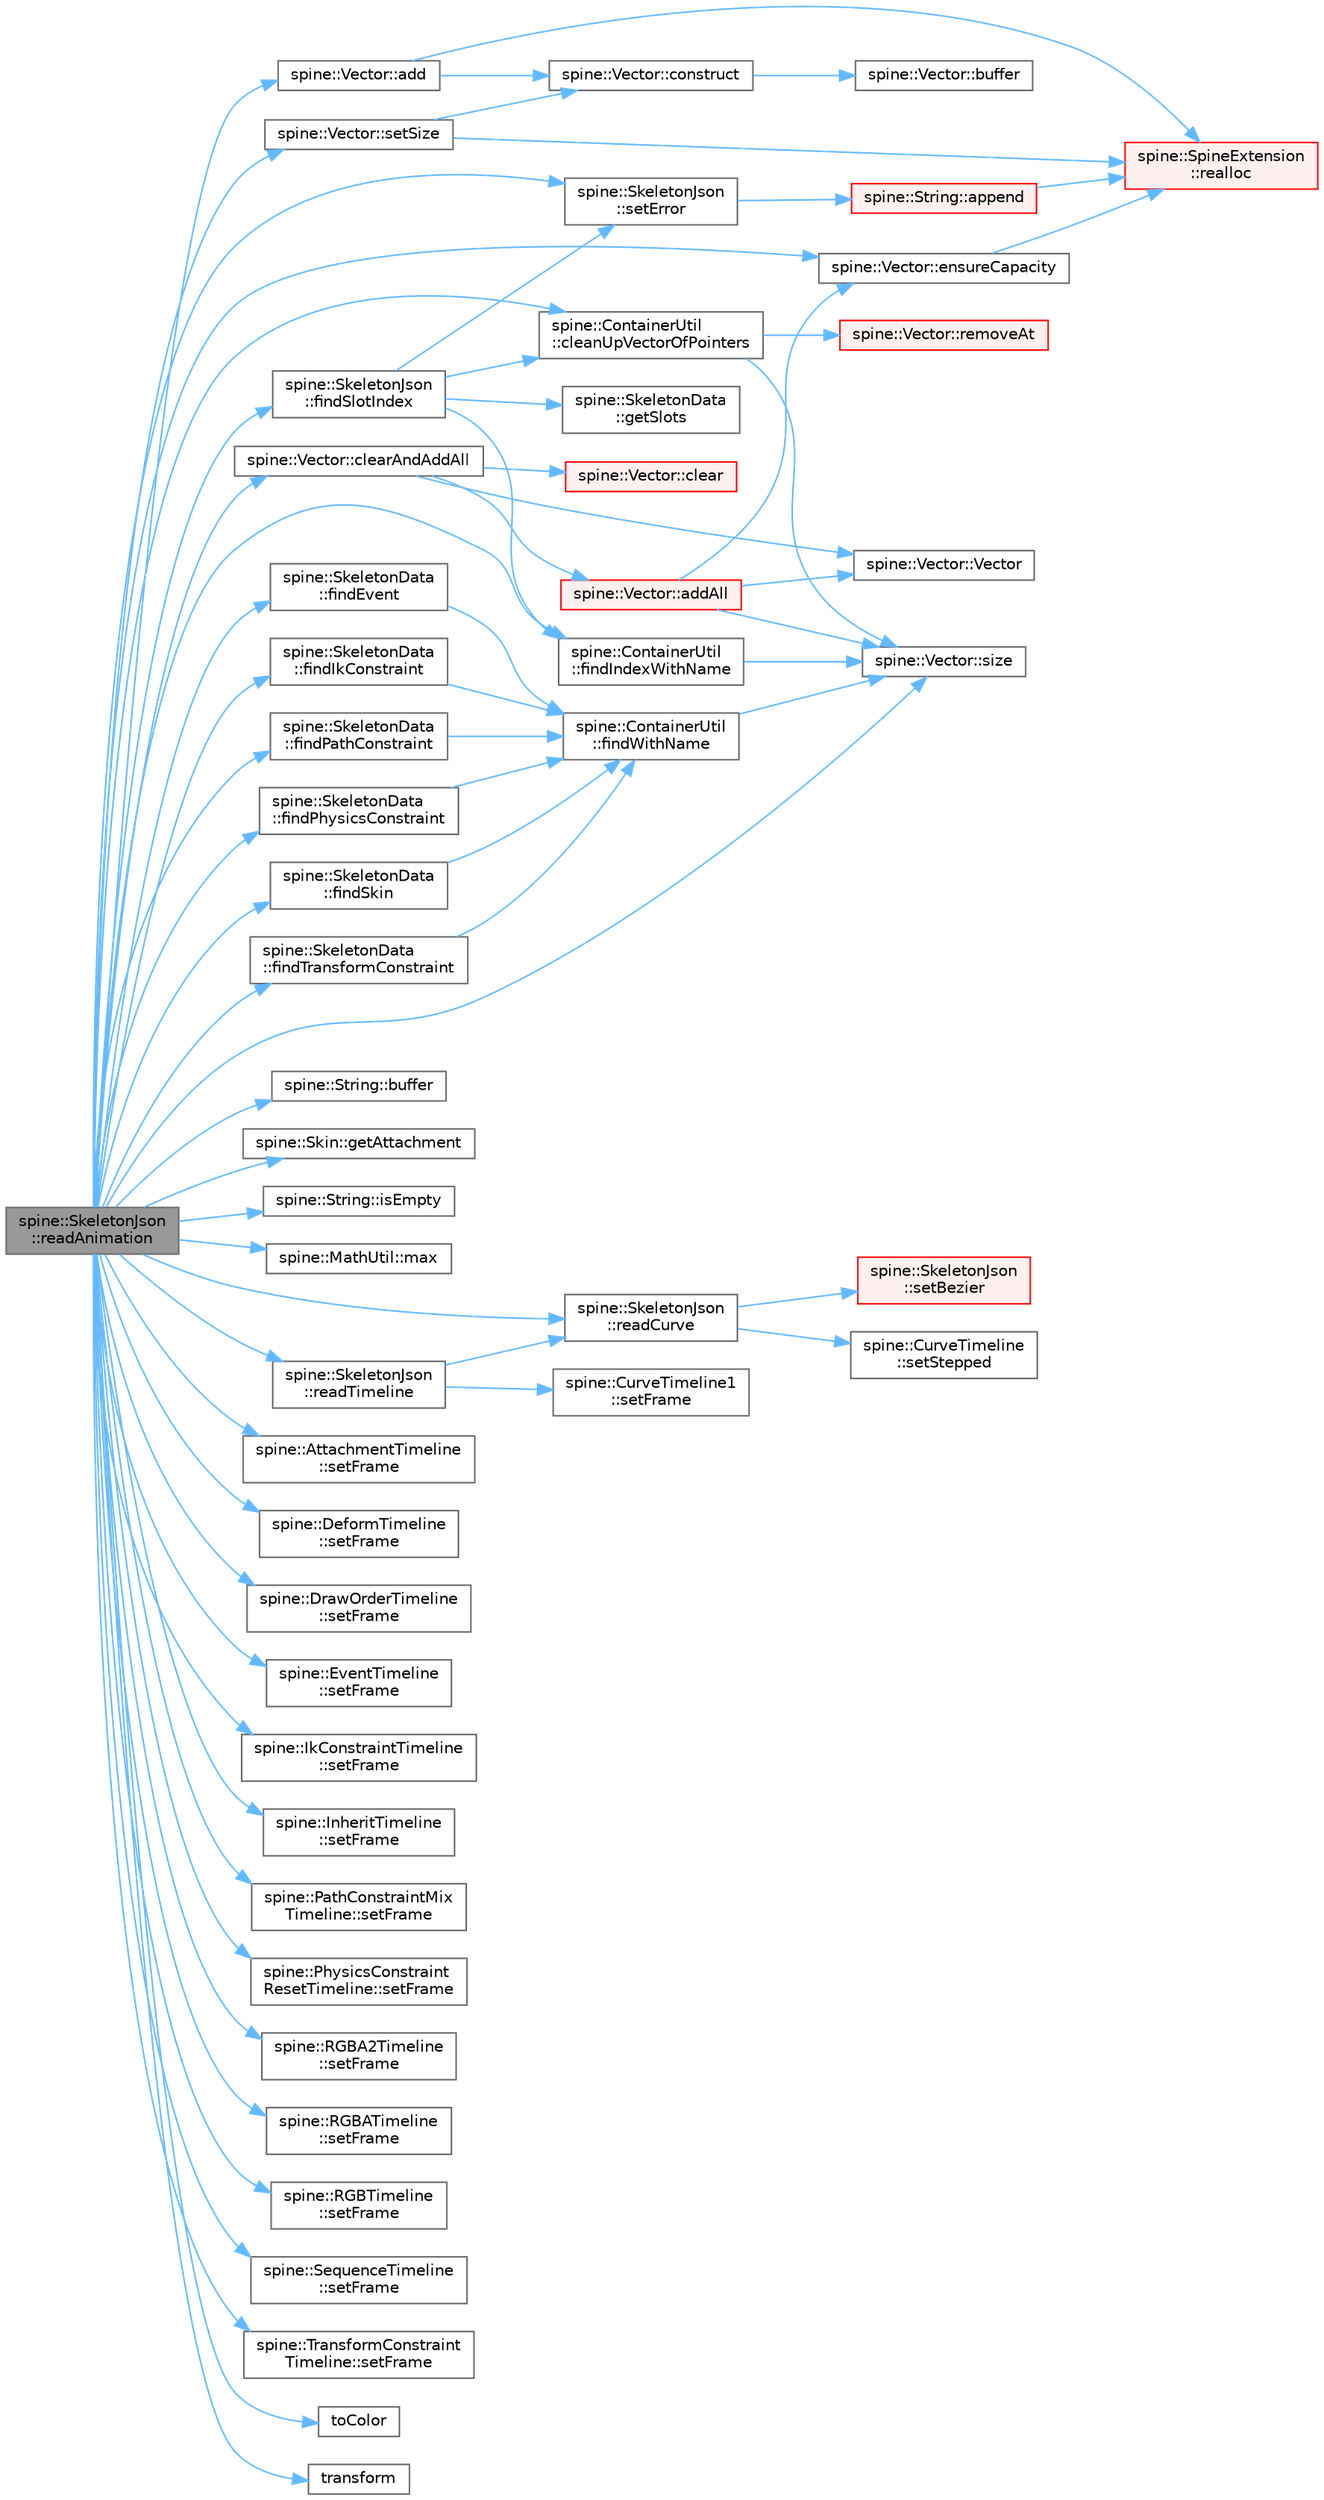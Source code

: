 digraph "spine::SkeletonJson::readAnimation"
{
 // LATEX_PDF_SIZE
  bgcolor="transparent";
  edge [fontname=Helvetica,fontsize=10,labelfontname=Helvetica,labelfontsize=10];
  node [fontname=Helvetica,fontsize=10,shape=box,height=0.2,width=0.4];
  rankdir="LR";
  Node1 [id="Node000001",label="spine::SkeletonJson\l::readAnimation",height=0.2,width=0.4,color="gray40", fillcolor="grey60", style="filled", fontcolor="black",tooltip=" "];
  Node1 -> Node2 [id="edge69_Node000001_Node000002",color="steelblue1",style="solid",tooltip=" "];
  Node2 [id="Node000002",label="spine::Vector::add",height=0.2,width=0.4,color="grey40", fillcolor="white", style="filled",URL="$classspine_1_1_vector.html#ae2e7551c569fe19dd9d4528e2eaaf940",tooltip=" "];
  Node2 -> Node3 [id="edge70_Node000002_Node000003",color="steelblue1",style="solid",tooltip=" "];
  Node3 [id="Node000003",label="spine::Vector::construct",height=0.2,width=0.4,color="grey40", fillcolor="white", style="filled",URL="$classspine_1_1_vector.html#abfde582e65af47f6402e4bbdbd8a342c",tooltip=" "];
  Node3 -> Node4 [id="edge71_Node000003_Node000004",color="steelblue1",style="solid",tooltip=" "];
  Node4 [id="Node000004",label="spine::Vector::buffer",height=0.2,width=0.4,color="grey40", fillcolor="white", style="filled",URL="$classspine_1_1_vector.html#a51e5c426b03098af297e10efdaf52e22",tooltip=" "];
  Node2 -> Node5 [id="edge72_Node000002_Node000005",color="steelblue1",style="solid",tooltip=" "];
  Node5 [id="Node000005",label="spine::SpineExtension\l::realloc",height=0.2,width=0.4,color="red", fillcolor="#FFF0F0", style="filled",URL="$classspine_1_1_spine_extension.html#a7193fd3fa608111c02d744b46281cfed",tooltip=" "];
  Node1 -> Node9 [id="edge73_Node000001_Node000009",color="steelblue1",style="solid",tooltip=" "];
  Node9 [id="Node000009",label="spine::String::buffer",height=0.2,width=0.4,color="grey40", fillcolor="white", style="filled",URL="$classspine_1_1_string.html#a7a6a5c45e2a732eb90cedf07434315b0",tooltip=" "];
  Node1 -> Node10 [id="edge74_Node000001_Node000010",color="steelblue1",style="solid",tooltip=" "];
  Node10 [id="Node000010",label="spine::ContainerUtil\l::cleanUpVectorOfPointers",height=0.2,width=0.4,color="grey40", fillcolor="white", style="filled",URL="$classspine_1_1_container_util.html#a2e7cff4eb3faa8d89515842f46220c07",tooltip=" "];
  Node10 -> Node11 [id="edge75_Node000010_Node000011",color="steelblue1",style="solid",tooltip=" "];
  Node11 [id="Node000011",label="spine::Vector::removeAt",height=0.2,width=0.4,color="red", fillcolor="#FFF0F0", style="filled",URL="$classspine_1_1_vector.html#a627ea6355b099d10da1d7c02dc855f58",tooltip=" "];
  Node10 -> Node13 [id="edge76_Node000010_Node000013",color="steelblue1",style="solid",tooltip=" "];
  Node13 [id="Node000013",label="spine::Vector::size",height=0.2,width=0.4,color="grey40", fillcolor="white", style="filled",URL="$classspine_1_1_vector.html#a9a93bc1e4174a3abf92154b3c1017542",tooltip=" "];
  Node1 -> Node14 [id="edge77_Node000001_Node000014",color="steelblue1",style="solid",tooltip=" "];
  Node14 [id="Node000014",label="spine::Vector::clearAndAddAll",height=0.2,width=0.4,color="grey40", fillcolor="white", style="filled",URL="$classspine_1_1_vector.html#a2dc27d439076ff15f968627d16e64820",tooltip=" "];
  Node14 -> Node15 [id="edge78_Node000014_Node000015",color="steelblue1",style="solid",tooltip=" "];
  Node15 [id="Node000015",label="spine::Vector::addAll",height=0.2,width=0.4,color="red", fillcolor="#FFF0F0", style="filled",URL="$classspine_1_1_vector.html#a98223a9a5cf5fe585c432700bd65a914",tooltip=" "];
  Node15 -> Node17 [id="edge79_Node000015_Node000017",color="steelblue1",style="solid",tooltip=" "];
  Node17 [id="Node000017",label="spine::Vector::ensureCapacity",height=0.2,width=0.4,color="grey40", fillcolor="white", style="filled",URL="$classspine_1_1_vector.html#ac9cc83a60e188cfb07e824c4eb742e53",tooltip=" "];
  Node17 -> Node5 [id="edge80_Node000017_Node000005",color="steelblue1",style="solid",tooltip=" "];
  Node15 -> Node13 [id="edge81_Node000015_Node000013",color="steelblue1",style="solid",tooltip=" "];
  Node15 -> Node18 [id="edge82_Node000015_Node000018",color="steelblue1",style="solid",tooltip=" "];
  Node18 [id="Node000018",label="spine::Vector::Vector",height=0.2,width=0.4,color="grey40", fillcolor="white", style="filled",URL="$classspine_1_1_vector.html#a8e4254d7561cd538ab34174c97dd94e4",tooltip=" "];
  Node14 -> Node19 [id="edge83_Node000014_Node000019",color="steelblue1",style="solid",tooltip=" "];
  Node19 [id="Node000019",label="spine::Vector::clear",height=0.2,width=0.4,color="red", fillcolor="#FFF0F0", style="filled",URL="$classspine_1_1_vector.html#a7e0da3564f29ad09f6041612389f7082",tooltip=" "];
  Node14 -> Node18 [id="edge84_Node000014_Node000018",color="steelblue1",style="solid",tooltip=" "];
  Node1 -> Node17 [id="edge85_Node000001_Node000017",color="steelblue1",style="solid",tooltip=" "];
  Node1 -> Node20 [id="edge86_Node000001_Node000020",color="steelblue1",style="solid",tooltip=" "];
  Node20 [id="Node000020",label="spine::SkeletonData\l::findEvent",height=0.2,width=0.4,color="grey40", fillcolor="white", style="filled",URL="$classspine_1_1_skeleton_data.html#a5ba0f5d00ace8ec82cd50a1f1389171e",tooltip=" "];
  Node20 -> Node21 [id="edge87_Node000020_Node000021",color="steelblue1",style="solid",tooltip=" "];
  Node21 [id="Node000021",label="spine::ContainerUtil\l::findWithName",height=0.2,width=0.4,color="grey40", fillcolor="white", style="filled",URL="$classspine_1_1_container_util.html#a851d17aacfcbee6894ce16edbbb264b4",tooltip=" "];
  Node21 -> Node13 [id="edge88_Node000021_Node000013",color="steelblue1",style="solid",tooltip=" "];
  Node1 -> Node22 [id="edge89_Node000001_Node000022",color="steelblue1",style="solid",tooltip=" "];
  Node22 [id="Node000022",label="spine::SkeletonData\l::findIkConstraint",height=0.2,width=0.4,color="grey40", fillcolor="white", style="filled",URL="$classspine_1_1_skeleton_data.html#a4107fef651c3d43189092f2f8e069616",tooltip=" "];
  Node22 -> Node21 [id="edge90_Node000022_Node000021",color="steelblue1",style="solid",tooltip=" "];
  Node1 -> Node23 [id="edge91_Node000001_Node000023",color="steelblue1",style="solid",tooltip=" "];
  Node23 [id="Node000023",label="spine::ContainerUtil\l::findIndexWithName",height=0.2,width=0.4,color="grey40", fillcolor="white", style="filled",URL="$classspine_1_1_container_util.html#a615ad80b99b8485ee8a0fab91f047224",tooltip=" "];
  Node23 -> Node13 [id="edge92_Node000023_Node000013",color="steelblue1",style="solid",tooltip=" "];
  Node1 -> Node24 [id="edge93_Node000001_Node000024",color="steelblue1",style="solid",tooltip=" "];
  Node24 [id="Node000024",label="spine::SkeletonData\l::findPathConstraint",height=0.2,width=0.4,color="grey40", fillcolor="white", style="filled",URL="$classspine_1_1_skeleton_data.html#ae4b4fc7a28f85e9738ad4b59e49cf655",tooltip=" "];
  Node24 -> Node21 [id="edge94_Node000024_Node000021",color="steelblue1",style="solid",tooltip=" "];
  Node1 -> Node25 [id="edge95_Node000001_Node000025",color="steelblue1",style="solid",tooltip=" "];
  Node25 [id="Node000025",label="spine::SkeletonData\l::findPhysicsConstraint",height=0.2,width=0.4,color="grey40", fillcolor="white", style="filled",URL="$classspine_1_1_skeleton_data.html#ab0eda35da70bac828472b322d2eba7a9",tooltip=" "];
  Node25 -> Node21 [id="edge96_Node000025_Node000021",color="steelblue1",style="solid",tooltip=" "];
  Node1 -> Node26 [id="edge97_Node000001_Node000026",color="steelblue1",style="solid",tooltip=" "];
  Node26 [id="Node000026",label="spine::SkeletonData\l::findSkin",height=0.2,width=0.4,color="grey40", fillcolor="white", style="filled",URL="$classspine_1_1_skeleton_data.html#accfdc319763dfb9cd90caf20f96d1e47",tooltip=" "];
  Node26 -> Node21 [id="edge98_Node000026_Node000021",color="steelblue1",style="solid",tooltip=" "];
  Node1 -> Node27 [id="edge99_Node000001_Node000027",color="steelblue1",style="solid",tooltip=" "];
  Node27 [id="Node000027",label="spine::SkeletonJson\l::findSlotIndex",height=0.2,width=0.4,color="grey40", fillcolor="white", style="filled",URL="$classspine_1_1_skeleton_json.html#ab03d2ad9e7d3d17f4f1cb25df23218ff",tooltip=" "];
  Node27 -> Node10 [id="edge100_Node000027_Node000010",color="steelblue1",style="solid",tooltip=" "];
  Node27 -> Node23 [id="edge101_Node000027_Node000023",color="steelblue1",style="solid",tooltip=" "];
  Node27 -> Node28 [id="edge102_Node000027_Node000028",color="steelblue1",style="solid",tooltip=" "];
  Node28 [id="Node000028",label="spine::SkeletonData\l::getSlots",height=0.2,width=0.4,color="grey40", fillcolor="white", style="filled",URL="$classspine_1_1_skeleton_data.html#aa2258c8afc824aa61b0740cba39f38fd",tooltip=" "];
  Node27 -> Node29 [id="edge103_Node000027_Node000029",color="steelblue1",style="solid",tooltip=" "];
  Node29 [id="Node000029",label="spine::SkeletonJson\l::setError",height=0.2,width=0.4,color="grey40", fillcolor="white", style="filled",URL="$classspine_1_1_skeleton_json.html#a806a77c2b6d5dc0b81d912cf3d93ca0f",tooltip=" "];
  Node29 -> Node30 [id="edge104_Node000029_Node000030",color="steelblue1",style="solid",tooltip=" "];
  Node30 [id="Node000030",label="spine::String::append",height=0.2,width=0.4,color="red", fillcolor="#FFF0F0", style="filled",URL="$classspine_1_1_string.html#a9ac15fee0bcaa5a01590b5f977a951a4",tooltip=" "];
  Node30 -> Node5 [id="edge105_Node000030_Node000005",color="steelblue1",style="solid",tooltip=" "];
  Node1 -> Node32 [id="edge106_Node000001_Node000032",color="steelblue1",style="solid",tooltip=" "];
  Node32 [id="Node000032",label="spine::SkeletonData\l::findTransformConstraint",height=0.2,width=0.4,color="grey40", fillcolor="white", style="filled",URL="$classspine_1_1_skeleton_data.html#a170d7a2beae531b08a4eb5b24d5e6897",tooltip=" "];
  Node32 -> Node21 [id="edge107_Node000032_Node000021",color="steelblue1",style="solid",tooltip=" "];
  Node1 -> Node33 [id="edge108_Node000001_Node000033",color="steelblue1",style="solid",tooltip=" "];
  Node33 [id="Node000033",label="spine::Skin::getAttachment",height=0.2,width=0.4,color="grey40", fillcolor="white", style="filled",URL="$classspine_1_1_skin.html#ad55ba7c96a22601f7c943d503ff29c04",tooltip="Returns the attachment for the specified slot index and name, or NULL."];
  Node1 -> Node34 [id="edge109_Node000001_Node000034",color="steelblue1",style="solid",tooltip=" "];
  Node34 [id="Node000034",label="spine::String::isEmpty",height=0.2,width=0.4,color="grey40", fillcolor="white", style="filled",URL="$classspine_1_1_string.html#a8f667117a263cb9f536c57c49a52cac7",tooltip=" "];
  Node1 -> Node35 [id="edge110_Node000001_Node000035",color="steelblue1",style="solid",tooltip=" "];
  Node35 [id="Node000035",label="spine::MathUtil::max",height=0.2,width=0.4,color="grey40", fillcolor="white", style="filled",URL="$classspine_1_1_math_util.html#a61ce0db5c69055db5e7002bd927b6c52",tooltip=" "];
  Node1 -> Node36 [id="edge111_Node000001_Node000036",color="steelblue1",style="solid",tooltip=" "];
  Node36 [id="Node000036",label="spine::SkeletonJson\l::readCurve",height=0.2,width=0.4,color="grey40", fillcolor="white", style="filled",URL="$classspine_1_1_skeleton_json.html#a0d64194c04722e820caf53cc0636acec",tooltip=" "];
  Node36 -> Node37 [id="edge112_Node000036_Node000037",color="steelblue1",style="solid",tooltip=" "];
  Node37 [id="Node000037",label="spine::SkeletonJson\l::setBezier",height=0.2,width=0.4,color="red", fillcolor="#FFF0F0", style="filled",URL="$classspine_1_1_skeleton_json.html#a8f3db6cb5e7367518a7fafb9f7d46a76",tooltip=" "];
  Node36 -> Node40 [id="edge113_Node000036_Node000040",color="steelblue1",style="solid",tooltip=" "];
  Node40 [id="Node000040",label="spine::CurveTimeline\l::setStepped",height=0.2,width=0.4,color="grey40", fillcolor="white", style="filled",URL="$classspine_1_1_curve_timeline.html#a66ab17393886c47e88b85828a4e146d3",tooltip=" "];
  Node1 -> Node41 [id="edge114_Node000001_Node000041",color="steelblue1",style="solid",tooltip=" "];
  Node41 [id="Node000041",label="spine::SkeletonJson\l::readTimeline",height=0.2,width=0.4,color="grey40", fillcolor="white", style="filled",URL="$classspine_1_1_skeleton_json.html#a731ca34db5cc4d8dcff74256e74f0778",tooltip=" "];
  Node41 -> Node36 [id="edge115_Node000041_Node000036",color="steelblue1",style="solid",tooltip=" "];
  Node41 -> Node42 [id="edge116_Node000041_Node000042",color="steelblue1",style="solid",tooltip=" "];
  Node42 [id="Node000042",label="spine::CurveTimeline1\l::setFrame",height=0.2,width=0.4,color="grey40", fillcolor="white", style="filled",URL="$classspine_1_1_curve_timeline1.html#a489b6c2cc07daf0a776e4a2e41946024",tooltip=" "];
  Node1 -> Node29 [id="edge117_Node000001_Node000029",color="steelblue1",style="solid",tooltip=" "];
  Node1 -> Node43 [id="edge118_Node000001_Node000043",color="steelblue1",style="solid",tooltip=" "];
  Node43 [id="Node000043",label="spine::AttachmentTimeline\l::setFrame",height=0.2,width=0.4,color="grey40", fillcolor="white", style="filled",URL="$classspine_1_1_attachment_timeline.html#a927fe76acbed94264e917950dceaffde",tooltip="Sets the time and value of the specified keyframe."];
  Node1 -> Node44 [id="edge119_Node000001_Node000044",color="steelblue1",style="solid",tooltip=" "];
  Node44 [id="Node000044",label="spine::DeformTimeline\l::setFrame",height=0.2,width=0.4,color="grey40", fillcolor="white", style="filled",URL="$classspine_1_1_deform_timeline.html#ad11aa2ea1e861bf683c52e1f8c65e22a",tooltip="Sets the time and value of the specified keyframe."];
  Node1 -> Node45 [id="edge120_Node000001_Node000045",color="steelblue1",style="solid",tooltip=" "];
  Node45 [id="Node000045",label="spine::DrawOrderTimeline\l::setFrame",height=0.2,width=0.4,color="grey40", fillcolor="white", style="filled",URL="$classspine_1_1_draw_order_timeline.html#a551b4eb97bb3b0548734e94f03293e67",tooltip=" "];
  Node1 -> Node46 [id="edge121_Node000001_Node000046",color="steelblue1",style="solid",tooltip=" "];
  Node46 [id="Node000046",label="spine::EventTimeline\l::setFrame",height=0.2,width=0.4,color="grey40", fillcolor="white", style="filled",URL="$classspine_1_1_event_timeline.html#aaecbc1b3c930477b788a892d85ae4c00",tooltip="Sets the time and value of the specified keyframe."];
  Node1 -> Node47 [id="edge122_Node000001_Node000047",color="steelblue1",style="solid",tooltip=" "];
  Node47 [id="Node000047",label="spine::IkConstraintTimeline\l::setFrame",height=0.2,width=0.4,color="grey40", fillcolor="white", style="filled",URL="$classspine_1_1_ik_constraint_timeline.html#aa62df0db21cd5ea2e7c591a9f8f5e0be",tooltip="Sets the time, mix and bend direction of the specified keyframe."];
  Node1 -> Node48 [id="edge123_Node000001_Node000048",color="steelblue1",style="solid",tooltip=" "];
  Node48 [id="Node000048",label="spine::InheritTimeline\l::setFrame",height=0.2,width=0.4,color="grey40", fillcolor="white", style="filled",URL="$classspine_1_1_inherit_timeline.html#a7c53d173086381b16f186ffc1f24fa02",tooltip=" "];
  Node1 -> Node49 [id="edge124_Node000001_Node000049",color="steelblue1",style="solid",tooltip=" "];
  Node49 [id="Node000049",label="spine::PathConstraintMix\lTimeline::setFrame",height=0.2,width=0.4,color="grey40", fillcolor="white", style="filled",URL="$classspine_1_1_path_constraint_mix_timeline.html#a9eaf43d156f160d41beca45dad52cbe2",tooltip="Sets the time and mixes of the specified keyframe."];
  Node1 -> Node50 [id="edge125_Node000001_Node000050",color="steelblue1",style="solid",tooltip=" "];
  Node50 [id="Node000050",label="spine::PhysicsConstraint\lResetTimeline::setFrame",height=0.2,width=0.4,color="grey40", fillcolor="white", style="filled",URL="$classspine_1_1_physics_constraint_reset_timeline.html#ae5ece00b933f742d5c89e1e28a121b33",tooltip=" "];
  Node1 -> Node51 [id="edge126_Node000001_Node000051",color="steelblue1",style="solid",tooltip=" "];
  Node51 [id="Node000051",label="spine::RGBA2Timeline\l::setFrame",height=0.2,width=0.4,color="grey40", fillcolor="white", style="filled",URL="$classspine_1_1_r_g_b_a2_timeline.html#ab913ce5696e4c94b1b199483f73e0457",tooltip="Sets the time and value of the specified keyframe."];
  Node1 -> Node52 [id="edge127_Node000001_Node000052",color="steelblue1",style="solid",tooltip=" "];
  Node52 [id="Node000052",label="spine::RGBATimeline\l::setFrame",height=0.2,width=0.4,color="grey40", fillcolor="white", style="filled",URL="$classspine_1_1_r_g_b_a_timeline.html#afbed7aa57f0ef84dc9af9e171a5d37df",tooltip="Sets the time and value of the specified keyframe."];
  Node1 -> Node53 [id="edge128_Node000001_Node000053",color="steelblue1",style="solid",tooltip=" "];
  Node53 [id="Node000053",label="spine::RGBTimeline\l::setFrame",height=0.2,width=0.4,color="grey40", fillcolor="white", style="filled",URL="$classspine_1_1_r_g_b_timeline.html#a2909ed48711b10a396f08130f0420da5",tooltip="Sets the time and value of the specified keyframe."];
  Node1 -> Node54 [id="edge129_Node000001_Node000054",color="steelblue1",style="solid",tooltip=" "];
  Node54 [id="Node000054",label="spine::SequenceTimeline\l::setFrame",height=0.2,width=0.4,color="grey40", fillcolor="white", style="filled",URL="$classspine_1_1_sequence_timeline.html#aa35b24b739e670096c29aee0b1ce4784",tooltip=" "];
  Node1 -> Node55 [id="edge130_Node000001_Node000055",color="steelblue1",style="solid",tooltip=" "];
  Node55 [id="Node000055",label="spine::TransformConstraint\lTimeline::setFrame",height=0.2,width=0.4,color="grey40", fillcolor="white", style="filled",URL="$classspine_1_1_transform_constraint_timeline.html#ac810b8e633403d58eb16e9f1b2f6002d",tooltip=" "];
  Node1 -> Node56 [id="edge131_Node000001_Node000056",color="steelblue1",style="solid",tooltip=" "];
  Node56 [id="Node000056",label="spine::Vector::setSize",height=0.2,width=0.4,color="grey40", fillcolor="white", style="filled",URL="$classspine_1_1_vector.html#afc7cd327140907874b8c8b4a7bca689e",tooltip=" "];
  Node56 -> Node3 [id="edge132_Node000056_Node000003",color="steelblue1",style="solid",tooltip=" "];
  Node56 -> Node5 [id="edge133_Node000056_Node000005",color="steelblue1",style="solid",tooltip=" "];
  Node1 -> Node13 [id="edge134_Node000001_Node000013",color="steelblue1",style="solid",tooltip=" "];
  Node1 -> Node57 [id="edge135_Node000001_Node000057",color="steelblue1",style="solid",tooltip=" "];
  Node57 [id="Node000057",label="toColor",height=0.2,width=0.4,color="grey40", fillcolor="white", style="filled",URL="$_skeleton_json_8c.html#a956f8155a0235aa27b6809f308edc986",tooltip=" "];
  Node1 -> Node58 [id="edge136_Node000001_Node000058",color="steelblue1",style="solid",tooltip=" "];
  Node58 [id="Node000058",label="transform",height=0.2,width=0.4,color="grey40", fillcolor="white", style="filled",URL="$geometry_8cpp.html#ad05130a1d9f2e9708c1125b4cc2fe7cb",tooltip=" "];
}
